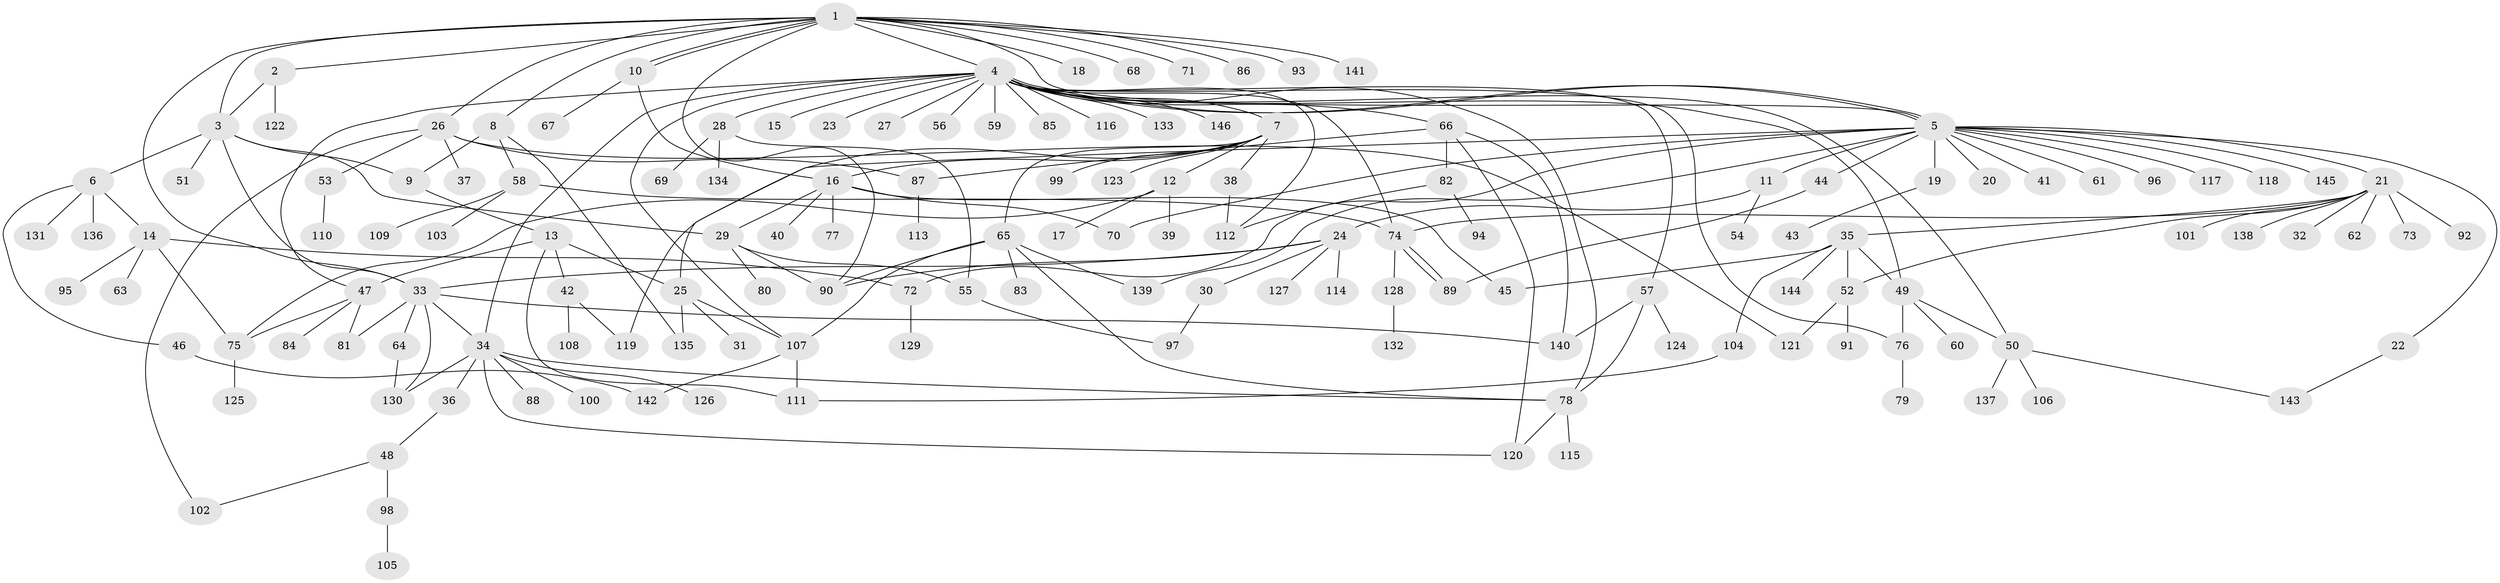 // coarse degree distribution, {14: 0.0136986301369863, 1: 0.7945205479452054, 7: 0.0273972602739726, 3: 0.0273972602739726, 18: 0.0136986301369863, 13: 0.0136986301369863, 2: 0.0547945205479452, 30: 0.0136986301369863, 5: 0.0136986301369863, 4: 0.0273972602739726}
// Generated by graph-tools (version 1.1) at 2025/52/03/04/25 21:52:00]
// undirected, 146 vertices, 199 edges
graph export_dot {
graph [start="1"]
  node [color=gray90,style=filled];
  1;
  2;
  3;
  4;
  5;
  6;
  7;
  8;
  9;
  10;
  11;
  12;
  13;
  14;
  15;
  16;
  17;
  18;
  19;
  20;
  21;
  22;
  23;
  24;
  25;
  26;
  27;
  28;
  29;
  30;
  31;
  32;
  33;
  34;
  35;
  36;
  37;
  38;
  39;
  40;
  41;
  42;
  43;
  44;
  45;
  46;
  47;
  48;
  49;
  50;
  51;
  52;
  53;
  54;
  55;
  56;
  57;
  58;
  59;
  60;
  61;
  62;
  63;
  64;
  65;
  66;
  67;
  68;
  69;
  70;
  71;
  72;
  73;
  74;
  75;
  76;
  77;
  78;
  79;
  80;
  81;
  82;
  83;
  84;
  85;
  86;
  87;
  88;
  89;
  90;
  91;
  92;
  93;
  94;
  95;
  96;
  97;
  98;
  99;
  100;
  101;
  102;
  103;
  104;
  105;
  106;
  107;
  108;
  109;
  110;
  111;
  112;
  113;
  114;
  115;
  116;
  117;
  118;
  119;
  120;
  121;
  122;
  123;
  124;
  125;
  126;
  127;
  128;
  129;
  130;
  131;
  132;
  133;
  134;
  135;
  136;
  137;
  138;
  139;
  140;
  141;
  142;
  143;
  144;
  145;
  146;
  1 -- 2;
  1 -- 3;
  1 -- 4;
  1 -- 5;
  1 -- 8;
  1 -- 10;
  1 -- 10;
  1 -- 18;
  1 -- 26;
  1 -- 33;
  1 -- 68;
  1 -- 71;
  1 -- 86;
  1 -- 90;
  1 -- 93;
  1 -- 141;
  2 -- 3;
  2 -- 122;
  3 -- 6;
  3 -- 9;
  3 -- 29;
  3 -- 33;
  3 -- 51;
  4 -- 5;
  4 -- 5;
  4 -- 7;
  4 -- 15;
  4 -- 23;
  4 -- 27;
  4 -- 28;
  4 -- 34;
  4 -- 47;
  4 -- 49;
  4 -- 50;
  4 -- 56;
  4 -- 57;
  4 -- 59;
  4 -- 66;
  4 -- 74;
  4 -- 76;
  4 -- 78;
  4 -- 85;
  4 -- 107;
  4 -- 112;
  4 -- 116;
  4 -- 133;
  4 -- 146;
  5 -- 11;
  5 -- 19;
  5 -- 20;
  5 -- 21;
  5 -- 22;
  5 -- 41;
  5 -- 44;
  5 -- 61;
  5 -- 70;
  5 -- 72;
  5 -- 96;
  5 -- 117;
  5 -- 118;
  5 -- 119;
  5 -- 139;
  5 -- 145;
  6 -- 14;
  6 -- 46;
  6 -- 131;
  6 -- 136;
  7 -- 12;
  7 -- 16;
  7 -- 25;
  7 -- 38;
  7 -- 65;
  7 -- 99;
  7 -- 123;
  8 -- 9;
  8 -- 58;
  8 -- 135;
  9 -- 13;
  10 -- 16;
  10 -- 67;
  11 -- 24;
  11 -- 54;
  12 -- 17;
  12 -- 39;
  12 -- 75;
  13 -- 25;
  13 -- 42;
  13 -- 47;
  13 -- 111;
  14 -- 63;
  14 -- 72;
  14 -- 75;
  14 -- 95;
  16 -- 29;
  16 -- 40;
  16 -- 45;
  16 -- 70;
  16 -- 77;
  19 -- 43;
  21 -- 32;
  21 -- 35;
  21 -- 52;
  21 -- 62;
  21 -- 73;
  21 -- 74;
  21 -- 92;
  21 -- 101;
  21 -- 138;
  22 -- 143;
  24 -- 30;
  24 -- 33;
  24 -- 90;
  24 -- 114;
  24 -- 127;
  25 -- 31;
  25 -- 107;
  25 -- 135;
  26 -- 37;
  26 -- 53;
  26 -- 87;
  26 -- 102;
  26 -- 121;
  28 -- 55;
  28 -- 69;
  28 -- 134;
  29 -- 55;
  29 -- 80;
  29 -- 90;
  30 -- 97;
  33 -- 34;
  33 -- 64;
  33 -- 81;
  33 -- 130;
  33 -- 140;
  34 -- 36;
  34 -- 78;
  34 -- 88;
  34 -- 100;
  34 -- 120;
  34 -- 126;
  34 -- 130;
  35 -- 45;
  35 -- 49;
  35 -- 52;
  35 -- 104;
  35 -- 144;
  36 -- 48;
  38 -- 112;
  42 -- 108;
  42 -- 119;
  44 -- 89;
  46 -- 142;
  47 -- 75;
  47 -- 81;
  47 -- 84;
  48 -- 98;
  48 -- 102;
  49 -- 50;
  49 -- 60;
  49 -- 76;
  50 -- 106;
  50 -- 137;
  50 -- 143;
  52 -- 91;
  52 -- 121;
  53 -- 110;
  55 -- 97;
  57 -- 78;
  57 -- 124;
  57 -- 140;
  58 -- 74;
  58 -- 103;
  58 -- 109;
  64 -- 130;
  65 -- 78;
  65 -- 83;
  65 -- 90;
  65 -- 107;
  65 -- 139;
  66 -- 82;
  66 -- 87;
  66 -- 120;
  66 -- 140;
  72 -- 129;
  74 -- 89;
  74 -- 89;
  74 -- 128;
  75 -- 125;
  76 -- 79;
  78 -- 115;
  78 -- 120;
  82 -- 94;
  82 -- 112;
  87 -- 113;
  98 -- 105;
  104 -- 111;
  107 -- 111;
  107 -- 142;
  128 -- 132;
}
